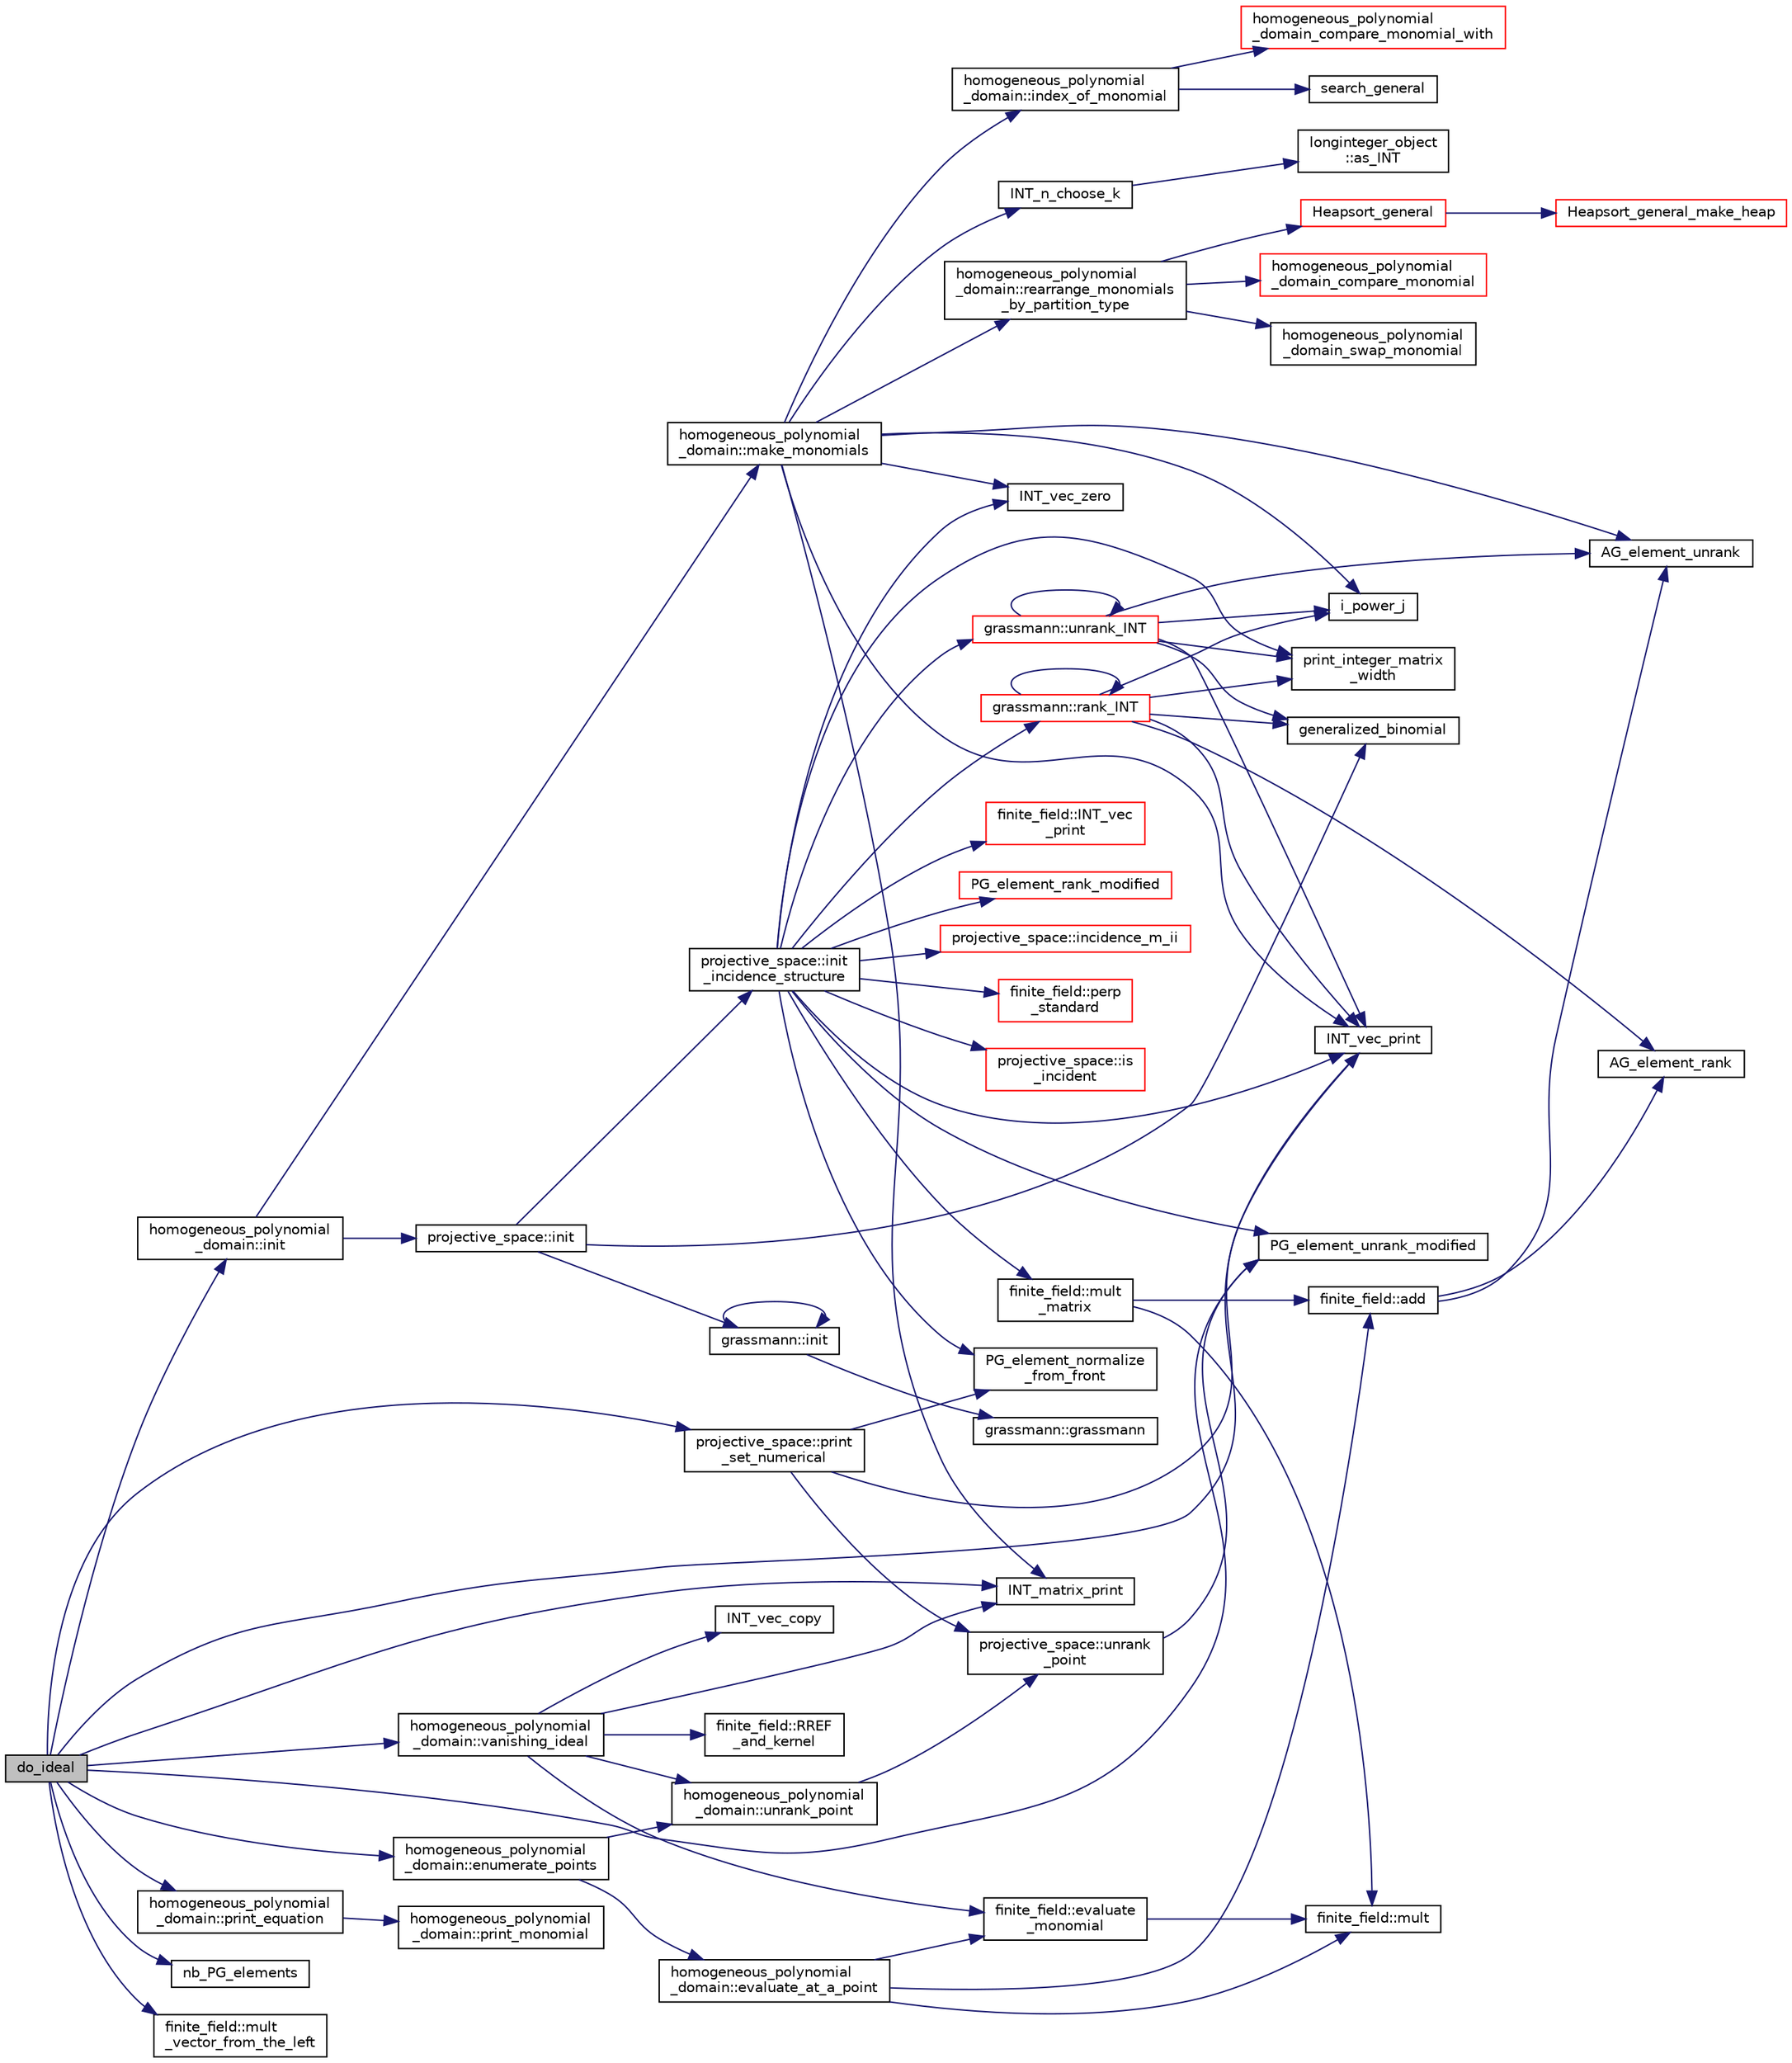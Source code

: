 digraph "do_ideal"
{
  edge [fontname="Helvetica",fontsize="10",labelfontname="Helvetica",labelfontsize="10"];
  node [fontname="Helvetica",fontsize="10",shape=record];
  rankdir="LR";
  Node4256 [label="do_ideal",height=0.2,width=0.4,color="black", fillcolor="grey75", style="filled", fontcolor="black"];
  Node4256 -> Node4257 [color="midnightblue",fontsize="10",style="solid",fontname="Helvetica"];
  Node4257 [label="homogeneous_polynomial\l_domain::init",height=0.2,width=0.4,color="black", fillcolor="white", style="filled",URL="$d2/da7/classhomogeneous__polynomial__domain.html#ad7d4e08b895afb895147322732228d3a"];
  Node4257 -> Node4258 [color="midnightblue",fontsize="10",style="solid",fontname="Helvetica"];
  Node4258 [label="homogeneous_polynomial\l_domain::make_monomials",height=0.2,width=0.4,color="black", fillcolor="white", style="filled",URL="$d2/da7/classhomogeneous__polynomial__domain.html#a467ad10c570859dbcf637a43993ceb57"];
  Node4258 -> Node4259 [color="midnightblue",fontsize="10",style="solid",fontname="Helvetica"];
  Node4259 [label="INT_n_choose_k",height=0.2,width=0.4,color="black", fillcolor="white", style="filled",URL="$d2/d7c/combinatorics_8_c.html#aa74adc702e59feadb839f44c0aaec8f6"];
  Node4259 -> Node4260 [color="midnightblue",fontsize="10",style="solid",fontname="Helvetica"];
  Node4260 [label="longinteger_object\l::as_INT",height=0.2,width=0.4,color="black", fillcolor="white", style="filled",URL="$dd/d7e/classlonginteger__object.html#afb992d4679a6741acc63c8bcba27971e"];
  Node4258 -> Node4261 [color="midnightblue",fontsize="10",style="solid",fontname="Helvetica"];
  Node4261 [label="INT_matrix_print",height=0.2,width=0.4,color="black", fillcolor="white", style="filled",URL="$d5/db4/io__and__os_8h.html#afd4180a24bef3a2b584668a4eaf607ff"];
  Node4258 -> Node4262 [color="midnightblue",fontsize="10",style="solid",fontname="Helvetica"];
  Node4262 [label="homogeneous_polynomial\l_domain::rearrange_monomials\l_by_partition_type",height=0.2,width=0.4,color="black", fillcolor="white", style="filled",URL="$d2/da7/classhomogeneous__polynomial__domain.html#af774250d5c1bd555c0ea55f2aaafad10"];
  Node4262 -> Node4263 [color="midnightblue",fontsize="10",style="solid",fontname="Helvetica"];
  Node4263 [label="Heapsort_general",height=0.2,width=0.4,color="red", fillcolor="white", style="filled",URL="$d5/de2/foundations_2data__structures_2data__structures_8h.html#a7a9b4c4e2d2a08682f8c28beecc28ad0"];
  Node4263 -> Node4264 [color="midnightblue",fontsize="10",style="solid",fontname="Helvetica"];
  Node4264 [label="Heapsort_general_make_heap",height=0.2,width=0.4,color="red", fillcolor="white", style="filled",URL="$d4/dd7/sorting_8_c.html#abc00f1346fb6a53dcc572374834f74c1"];
  Node4262 -> Node4269 [color="midnightblue",fontsize="10",style="solid",fontname="Helvetica"];
  Node4269 [label="homogeneous_polynomial\l_domain_compare_monomial",height=0.2,width=0.4,color="red", fillcolor="white", style="filled",URL="$dd/db5/homogeneous__polynomial__domain_8_c.html#aeeedb1f60479ef2d28468b061b654113"];
  Node4262 -> Node4298 [color="midnightblue",fontsize="10",style="solid",fontname="Helvetica"];
  Node4298 [label="homogeneous_polynomial\l_domain_swap_monomial",height=0.2,width=0.4,color="black", fillcolor="white", style="filled",URL="$dd/db5/homogeneous__polynomial__domain_8_c.html#a00f821ce38623272d3af11a66c3b6f34"];
  Node4258 -> Node4268 [color="midnightblue",fontsize="10",style="solid",fontname="Helvetica"];
  Node4268 [label="INT_vec_print",height=0.2,width=0.4,color="black", fillcolor="white", style="filled",URL="$df/dbf/sajeeb_8_c.html#a79a5901af0b47dd0d694109543c027fe"];
  Node4258 -> Node4299 [color="midnightblue",fontsize="10",style="solid",fontname="Helvetica"];
  Node4299 [label="i_power_j",height=0.2,width=0.4,color="black", fillcolor="white", style="filled",URL="$de/dc5/algebra__and__number__theory_8h.html#a39b321523e8957d701618bb5cac542b5"];
  Node4258 -> Node4300 [color="midnightblue",fontsize="10",style="solid",fontname="Helvetica"];
  Node4300 [label="AG_element_unrank",height=0.2,width=0.4,color="black", fillcolor="white", style="filled",URL="$d4/d67/geometry_8h.html#a4a33b86c87b2879b97cfa1327abe2885"];
  Node4258 -> Node4271 [color="midnightblue",fontsize="10",style="solid",fontname="Helvetica"];
  Node4271 [label="INT_vec_zero",height=0.2,width=0.4,color="black", fillcolor="white", style="filled",URL="$df/dbf/sajeeb_8_c.html#aa8c9c7977203577026080f546fe4980f"];
  Node4258 -> Node4301 [color="midnightblue",fontsize="10",style="solid",fontname="Helvetica"];
  Node4301 [label="homogeneous_polynomial\l_domain::index_of_monomial",height=0.2,width=0.4,color="black", fillcolor="white", style="filled",URL="$d2/da7/classhomogeneous__polynomial__domain.html#a3fad3fb2b940014fcfece1cebfbfa3ae"];
  Node4301 -> Node4302 [color="midnightblue",fontsize="10",style="solid",fontname="Helvetica"];
  Node4302 [label="search_general",height=0.2,width=0.4,color="black", fillcolor="white", style="filled",URL="$d5/de2/foundations_2data__structures_2data__structures_8h.html#a9377e1012d2575d9cb22787cecf71eec"];
  Node4301 -> Node4303 [color="midnightblue",fontsize="10",style="solid",fontname="Helvetica"];
  Node4303 [label="homogeneous_polynomial\l_domain_compare_monomial_with",height=0.2,width=0.4,color="red", fillcolor="white", style="filled",URL="$dd/db5/homogeneous__polynomial__domain_8_c.html#a0a0f8d40815145e0aceceabebad8d63d"];
  Node4257 -> Node4304 [color="midnightblue",fontsize="10",style="solid",fontname="Helvetica"];
  Node4304 [label="projective_space::init",height=0.2,width=0.4,color="black", fillcolor="white", style="filled",URL="$d2/d17/classprojective__space.html#a8a1efa40df92744519365f82e4740dab"];
  Node4304 -> Node4305 [color="midnightblue",fontsize="10",style="solid",fontname="Helvetica"];
  Node4305 [label="grassmann::init",height=0.2,width=0.4,color="black", fillcolor="white", style="filled",URL="$df/d02/classgrassmann.html#a2e8cf7b9f203254493d7c2607c17d498"];
  Node4305 -> Node4306 [color="midnightblue",fontsize="10",style="solid",fontname="Helvetica"];
  Node4306 [label="grassmann::grassmann",height=0.2,width=0.4,color="black", fillcolor="white", style="filled",URL="$df/d02/classgrassmann.html#a252a85d3b74eb4fbd5771f4152a5f272"];
  Node4305 -> Node4305 [color="midnightblue",fontsize="10",style="solid",fontname="Helvetica"];
  Node4304 -> Node4307 [color="midnightblue",fontsize="10",style="solid",fontname="Helvetica"];
  Node4307 [label="generalized_binomial",height=0.2,width=0.4,color="black", fillcolor="white", style="filled",URL="$d2/d7c/combinatorics_8_c.html#a24762dc22e45175d18ec1ec1d2556ae8"];
  Node4304 -> Node4308 [color="midnightblue",fontsize="10",style="solid",fontname="Helvetica"];
  Node4308 [label="projective_space::init\l_incidence_structure",height=0.2,width=0.4,color="black", fillcolor="white", style="filled",URL="$d2/d17/classprojective__space.html#a1e59490325e045cc52674a3706780aed"];
  Node4308 -> Node4271 [color="midnightblue",fontsize="10",style="solid",fontname="Helvetica"];
  Node4308 -> Node4309 [color="midnightblue",fontsize="10",style="solid",fontname="Helvetica"];
  Node4309 [label="PG_element_unrank_modified",height=0.2,width=0.4,color="black", fillcolor="white", style="filled",URL="$d4/d67/geometry_8h.html#a83ae9b605d496f6a90345303f6efae64"];
  Node4308 -> Node4268 [color="midnightblue",fontsize="10",style="solid",fontname="Helvetica"];
  Node4308 -> Node4310 [color="midnightblue",fontsize="10",style="solid",fontname="Helvetica"];
  Node4310 [label="finite_field::INT_vec\l_print",height=0.2,width=0.4,color="red", fillcolor="white", style="filled",URL="$df/d5a/classfinite__field.html#a9c33a61dedc197e37b014b6f8dc07f06"];
  Node4308 -> Node4314 [color="midnightblue",fontsize="10",style="solid",fontname="Helvetica"];
  Node4314 [label="PG_element_normalize\l_from_front",height=0.2,width=0.4,color="black", fillcolor="white", style="filled",URL="$d4/d67/geometry_8h.html#af675caf5f9975573455c8d93cb56bf95"];
  Node4308 -> Node4315 [color="midnightblue",fontsize="10",style="solid",fontname="Helvetica"];
  Node4315 [label="grassmann::unrank_INT",height=0.2,width=0.4,color="red", fillcolor="white", style="filled",URL="$df/d02/classgrassmann.html#a32079405b95a6da2ba1420567d762d64"];
  Node4315 -> Node4307 [color="midnightblue",fontsize="10",style="solid",fontname="Helvetica"];
  Node4315 -> Node4299 [color="midnightblue",fontsize="10",style="solid",fontname="Helvetica"];
  Node4315 -> Node4300 [color="midnightblue",fontsize="10",style="solid",fontname="Helvetica"];
  Node4315 -> Node4268 [color="midnightblue",fontsize="10",style="solid",fontname="Helvetica"];
  Node4315 -> Node4315 [color="midnightblue",fontsize="10",style="solid",fontname="Helvetica"];
  Node4315 -> Node4317 [color="midnightblue",fontsize="10",style="solid",fontname="Helvetica"];
  Node4317 [label="print_integer_matrix\l_width",height=0.2,width=0.4,color="black", fillcolor="white", style="filled",URL="$d5/db4/io__and__os_8h.html#aa78f3e73fc2179251bd15adbcc31573f"];
  Node4308 -> Node4317 [color="midnightblue",fontsize="10",style="solid",fontname="Helvetica"];
  Node4308 -> Node4318 [color="midnightblue",fontsize="10",style="solid",fontname="Helvetica"];
  Node4318 [label="grassmann::rank_INT",height=0.2,width=0.4,color="red", fillcolor="white", style="filled",URL="$df/d02/classgrassmann.html#a1fa95ce7ecebd48b04c7a0dc75491184"];
  Node4318 -> Node4317 [color="midnightblue",fontsize="10",style="solid",fontname="Helvetica"];
  Node4318 -> Node4268 [color="midnightblue",fontsize="10",style="solid",fontname="Helvetica"];
  Node4318 -> Node4299 [color="midnightblue",fontsize="10",style="solid",fontname="Helvetica"];
  Node4318 -> Node4307 [color="midnightblue",fontsize="10",style="solid",fontname="Helvetica"];
  Node4318 -> Node4318 [color="midnightblue",fontsize="10",style="solid",fontname="Helvetica"];
  Node4318 -> Node4320 [color="midnightblue",fontsize="10",style="solid",fontname="Helvetica"];
  Node4320 [label="AG_element_rank",height=0.2,width=0.4,color="black", fillcolor="white", style="filled",URL="$d4/d67/geometry_8h.html#ab2ac908d07dd8038fd996e26bdc75c17"];
  Node4308 -> Node4321 [color="midnightblue",fontsize="10",style="solid",fontname="Helvetica"];
  Node4321 [label="finite_field::mult\l_matrix",height=0.2,width=0.4,color="black", fillcolor="white", style="filled",URL="$df/d5a/classfinite__field.html#a48517f15dfd7b21c37e0975855f1ada2"];
  Node4321 -> Node4322 [color="midnightblue",fontsize="10",style="solid",fontname="Helvetica"];
  Node4322 [label="finite_field::add",height=0.2,width=0.4,color="black", fillcolor="white", style="filled",URL="$df/d5a/classfinite__field.html#a8f12328a27500f3c7be0c849ebbc9d14"];
  Node4322 -> Node4300 [color="midnightblue",fontsize="10",style="solid",fontname="Helvetica"];
  Node4322 -> Node4320 [color="midnightblue",fontsize="10",style="solid",fontname="Helvetica"];
  Node4321 -> Node4323 [color="midnightblue",fontsize="10",style="solid",fontname="Helvetica"];
  Node4323 [label="finite_field::mult",height=0.2,width=0.4,color="black", fillcolor="white", style="filled",URL="$df/d5a/classfinite__field.html#a24fb5917aa6d4d656fd855b7f44a13b0"];
  Node4308 -> Node4324 [color="midnightblue",fontsize="10",style="solid",fontname="Helvetica"];
  Node4324 [label="PG_element_rank_modified",height=0.2,width=0.4,color="red", fillcolor="white", style="filled",URL="$d4/d67/geometry_8h.html#a9cd1a8bf5b88a038e33862f6c2c3dd36"];
  Node4308 -> Node4326 [color="midnightblue",fontsize="10",style="solid",fontname="Helvetica"];
  Node4326 [label="projective_space::incidence_m_ii",height=0.2,width=0.4,color="red", fillcolor="white", style="filled",URL="$d2/d17/classprojective__space.html#adafef534cb822f51289101e7d465ede2"];
  Node4308 -> Node4328 [color="midnightblue",fontsize="10",style="solid",fontname="Helvetica"];
  Node4328 [label="finite_field::perp\l_standard",height=0.2,width=0.4,color="red", fillcolor="white", style="filled",URL="$df/d5a/classfinite__field.html#a2f5bc92908aea624a8d9179d2a9ba057"];
  Node4308 -> Node4332 [color="midnightblue",fontsize="10",style="solid",fontname="Helvetica"];
  Node4332 [label="projective_space::is\l_incident",height=0.2,width=0.4,color="red", fillcolor="white", style="filled",URL="$d2/d17/classprojective__space.html#a225780a9f3d266bc425b3be0cf5bc0ff"];
  Node4256 -> Node4334 [color="midnightblue",fontsize="10",style="solid",fontname="Helvetica"];
  Node4334 [label="homogeneous_polynomial\l_domain::vanishing_ideal",height=0.2,width=0.4,color="black", fillcolor="white", style="filled",URL="$d2/da7/classhomogeneous__polynomial__domain.html#a7037f7f1cd49d297eb3063b6b04699e2"];
  Node4334 -> Node4335 [color="midnightblue",fontsize="10",style="solid",fontname="Helvetica"];
  Node4335 [label="homogeneous_polynomial\l_domain::unrank_point",height=0.2,width=0.4,color="black", fillcolor="white", style="filled",URL="$d2/da7/classhomogeneous__polynomial__domain.html#a913856cb9020e671f7792f186b94af68"];
  Node4335 -> Node4336 [color="midnightblue",fontsize="10",style="solid",fontname="Helvetica"];
  Node4336 [label="projective_space::unrank\l_point",height=0.2,width=0.4,color="black", fillcolor="white", style="filled",URL="$d2/d17/classprojective__space.html#a3cb7917af4c5f1590b660d4bf907e0fa"];
  Node4336 -> Node4309 [color="midnightblue",fontsize="10",style="solid",fontname="Helvetica"];
  Node4334 -> Node4337 [color="midnightblue",fontsize="10",style="solid",fontname="Helvetica"];
  Node4337 [label="finite_field::evaluate\l_monomial",height=0.2,width=0.4,color="black", fillcolor="white", style="filled",URL="$df/d5a/classfinite__field.html#a13f9d419956a9168a65788b32839c7f2"];
  Node4337 -> Node4323 [color="midnightblue",fontsize="10",style="solid",fontname="Helvetica"];
  Node4334 -> Node4261 [color="midnightblue",fontsize="10",style="solid",fontname="Helvetica"];
  Node4334 -> Node4338 [color="midnightblue",fontsize="10",style="solid",fontname="Helvetica"];
  Node4338 [label="finite_field::RREF\l_and_kernel",height=0.2,width=0.4,color="black", fillcolor="white", style="filled",URL="$df/d5a/classfinite__field.html#afdf51a97d36ccddcf8f9f969c3a10ed8"];
  Node4334 -> Node4330 [color="midnightblue",fontsize="10",style="solid",fontname="Helvetica"];
  Node4330 [label="INT_vec_copy",height=0.2,width=0.4,color="black", fillcolor="white", style="filled",URL="$df/dbf/sajeeb_8_c.html#ac2d875e27e009af6ec04d17254d11075"];
  Node4256 -> Node4261 [color="midnightblue",fontsize="10",style="solid",fontname="Helvetica"];
  Node4256 -> Node4339 [color="midnightblue",fontsize="10",style="solid",fontname="Helvetica"];
  Node4339 [label="homogeneous_polynomial\l_domain::print_equation",height=0.2,width=0.4,color="black", fillcolor="white", style="filled",URL="$d2/da7/classhomogeneous__polynomial__domain.html#a39fe7da58a442801d7c8be1121a57bfe"];
  Node4339 -> Node4340 [color="midnightblue",fontsize="10",style="solid",fontname="Helvetica"];
  Node4340 [label="homogeneous_polynomial\l_domain::print_monomial",height=0.2,width=0.4,color="black", fillcolor="white", style="filled",URL="$d2/da7/classhomogeneous__polynomial__domain.html#aba45b13898b259a147e45bf92a622fd8"];
  Node4256 -> Node4341 [color="midnightblue",fontsize="10",style="solid",fontname="Helvetica"];
  Node4341 [label="homogeneous_polynomial\l_domain::enumerate_points",height=0.2,width=0.4,color="black", fillcolor="white", style="filled",URL="$d2/da7/classhomogeneous__polynomial__domain.html#adc0868f632cc5662b7bfaf0b3d72268f"];
  Node4341 -> Node4335 [color="midnightblue",fontsize="10",style="solid",fontname="Helvetica"];
  Node4341 -> Node4342 [color="midnightblue",fontsize="10",style="solid",fontname="Helvetica"];
  Node4342 [label="homogeneous_polynomial\l_domain::evaluate_at_a_point",height=0.2,width=0.4,color="black", fillcolor="white", style="filled",URL="$d2/da7/classhomogeneous__polynomial__domain.html#ad3989698a38d04fc319162c376fe6343"];
  Node4342 -> Node4337 [color="midnightblue",fontsize="10",style="solid",fontname="Helvetica"];
  Node4342 -> Node4323 [color="midnightblue",fontsize="10",style="solid",fontname="Helvetica"];
  Node4342 -> Node4322 [color="midnightblue",fontsize="10",style="solid",fontname="Helvetica"];
  Node4256 -> Node4268 [color="midnightblue",fontsize="10",style="solid",fontname="Helvetica"];
  Node4256 -> Node4343 [color="midnightblue",fontsize="10",style="solid",fontname="Helvetica"];
  Node4343 [label="projective_space::print\l_set_numerical",height=0.2,width=0.4,color="black", fillcolor="white", style="filled",URL="$d2/d17/classprojective__space.html#ac6ee25b30e3fbe635750d0f0924e0bba"];
  Node4343 -> Node4336 [color="midnightblue",fontsize="10",style="solid",fontname="Helvetica"];
  Node4343 -> Node4268 [color="midnightblue",fontsize="10",style="solid",fontname="Helvetica"];
  Node4343 -> Node4314 [color="midnightblue",fontsize="10",style="solid",fontname="Helvetica"];
  Node4256 -> Node4344 [color="midnightblue",fontsize="10",style="solid",fontname="Helvetica"];
  Node4344 [label="nb_PG_elements",height=0.2,width=0.4,color="black", fillcolor="white", style="filled",URL="$d4/d67/geometry_8h.html#ada56c56cb5c7b39553dc0391f2df1cee"];
  Node4256 -> Node4309 [color="midnightblue",fontsize="10",style="solid",fontname="Helvetica"];
  Node4256 -> Node4345 [color="midnightblue",fontsize="10",style="solid",fontname="Helvetica"];
  Node4345 [label="finite_field::mult\l_vector_from_the_left",height=0.2,width=0.4,color="black", fillcolor="white", style="filled",URL="$df/d5a/classfinite__field.html#aad2078020fd058c71649f0a25a4c77cc"];
}
